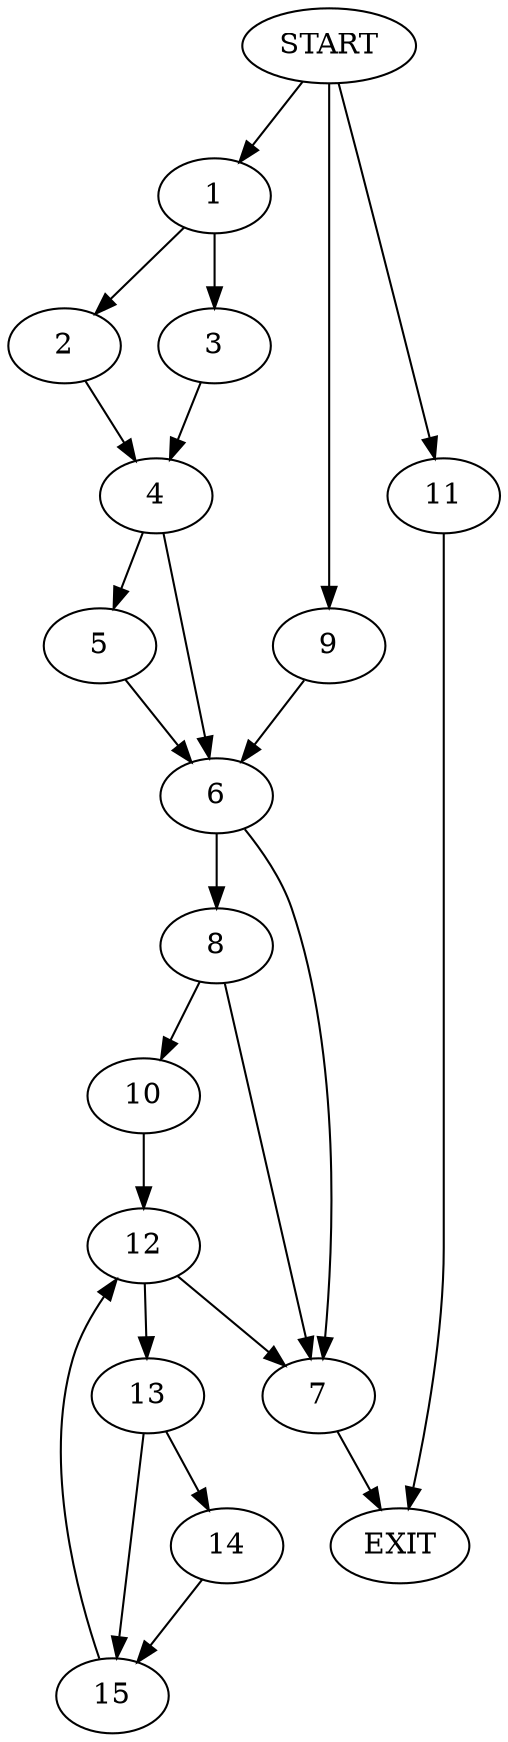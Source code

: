 digraph {
0 [label="START"]
16 [label="EXIT"]
0 -> 1
1 -> 2
1 -> 3
3 -> 4
2 -> 4
4 -> 5
4 -> 6
5 -> 6
6 -> 7
6 -> 8
0 -> 9
9 -> 6
8 -> 7
8 -> 10
7 -> 16
0 -> 11
11 -> 16
10 -> 12
12 -> 7
12 -> 13
13 -> 14
13 -> 15
14 -> 15
15 -> 12
}
